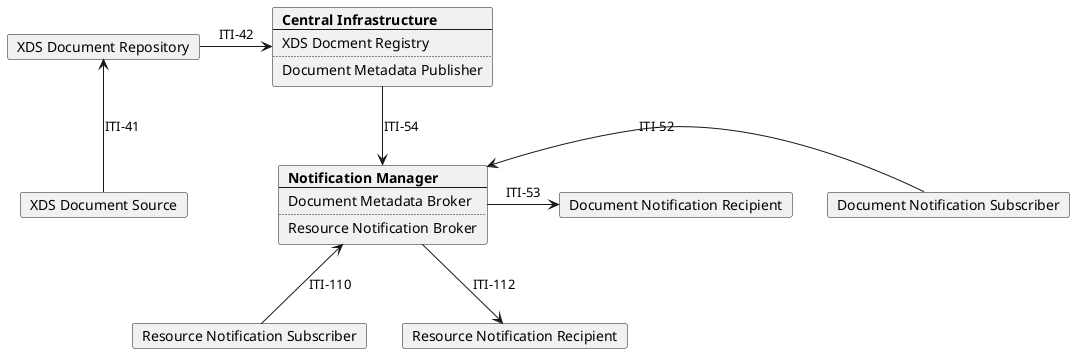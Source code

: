 @startuml
skinparam svgDimensionStyle false
skinparam componentStyle rectangle

hide footbox
/' title "DSUBm grouped with DSUB: Notification Manager" '/

card "XDS Document Source" as Source
card "XDS Document Repository" as Repo

card  Central [
  <b>Central Infrastructure
  ----
  XDS Docment Registry
  ....
  Document Metadata Publisher
]

card Broker [
  <b>Notification Manager
  ----
  Document Metadata Broker
  ....
  Resource Notification Broker
]

card "Document Notification Subscriber" as DSUB_Subsciber 
card "Document Notification Recipient" as DSUB_Recipient 

card "Resource Notification Subscriber" as DSUBm_Subsciber 
card "Resource Notification Recipient" as DSUBm_Recipient 

DSUBm_Subsciber -u-> Broker: ITI-110

Source -u-> Repo: ITI-41
Repo -r-> Central: ITI-42
Central -d-> Broker: ITI-54


DSUB_Subsciber -l->Broker: ITI-52
Broker-r-> DSUB_Recipient: ITI-53
Broker -d-> DSUBm_Recipient: ITI-112



@enduml